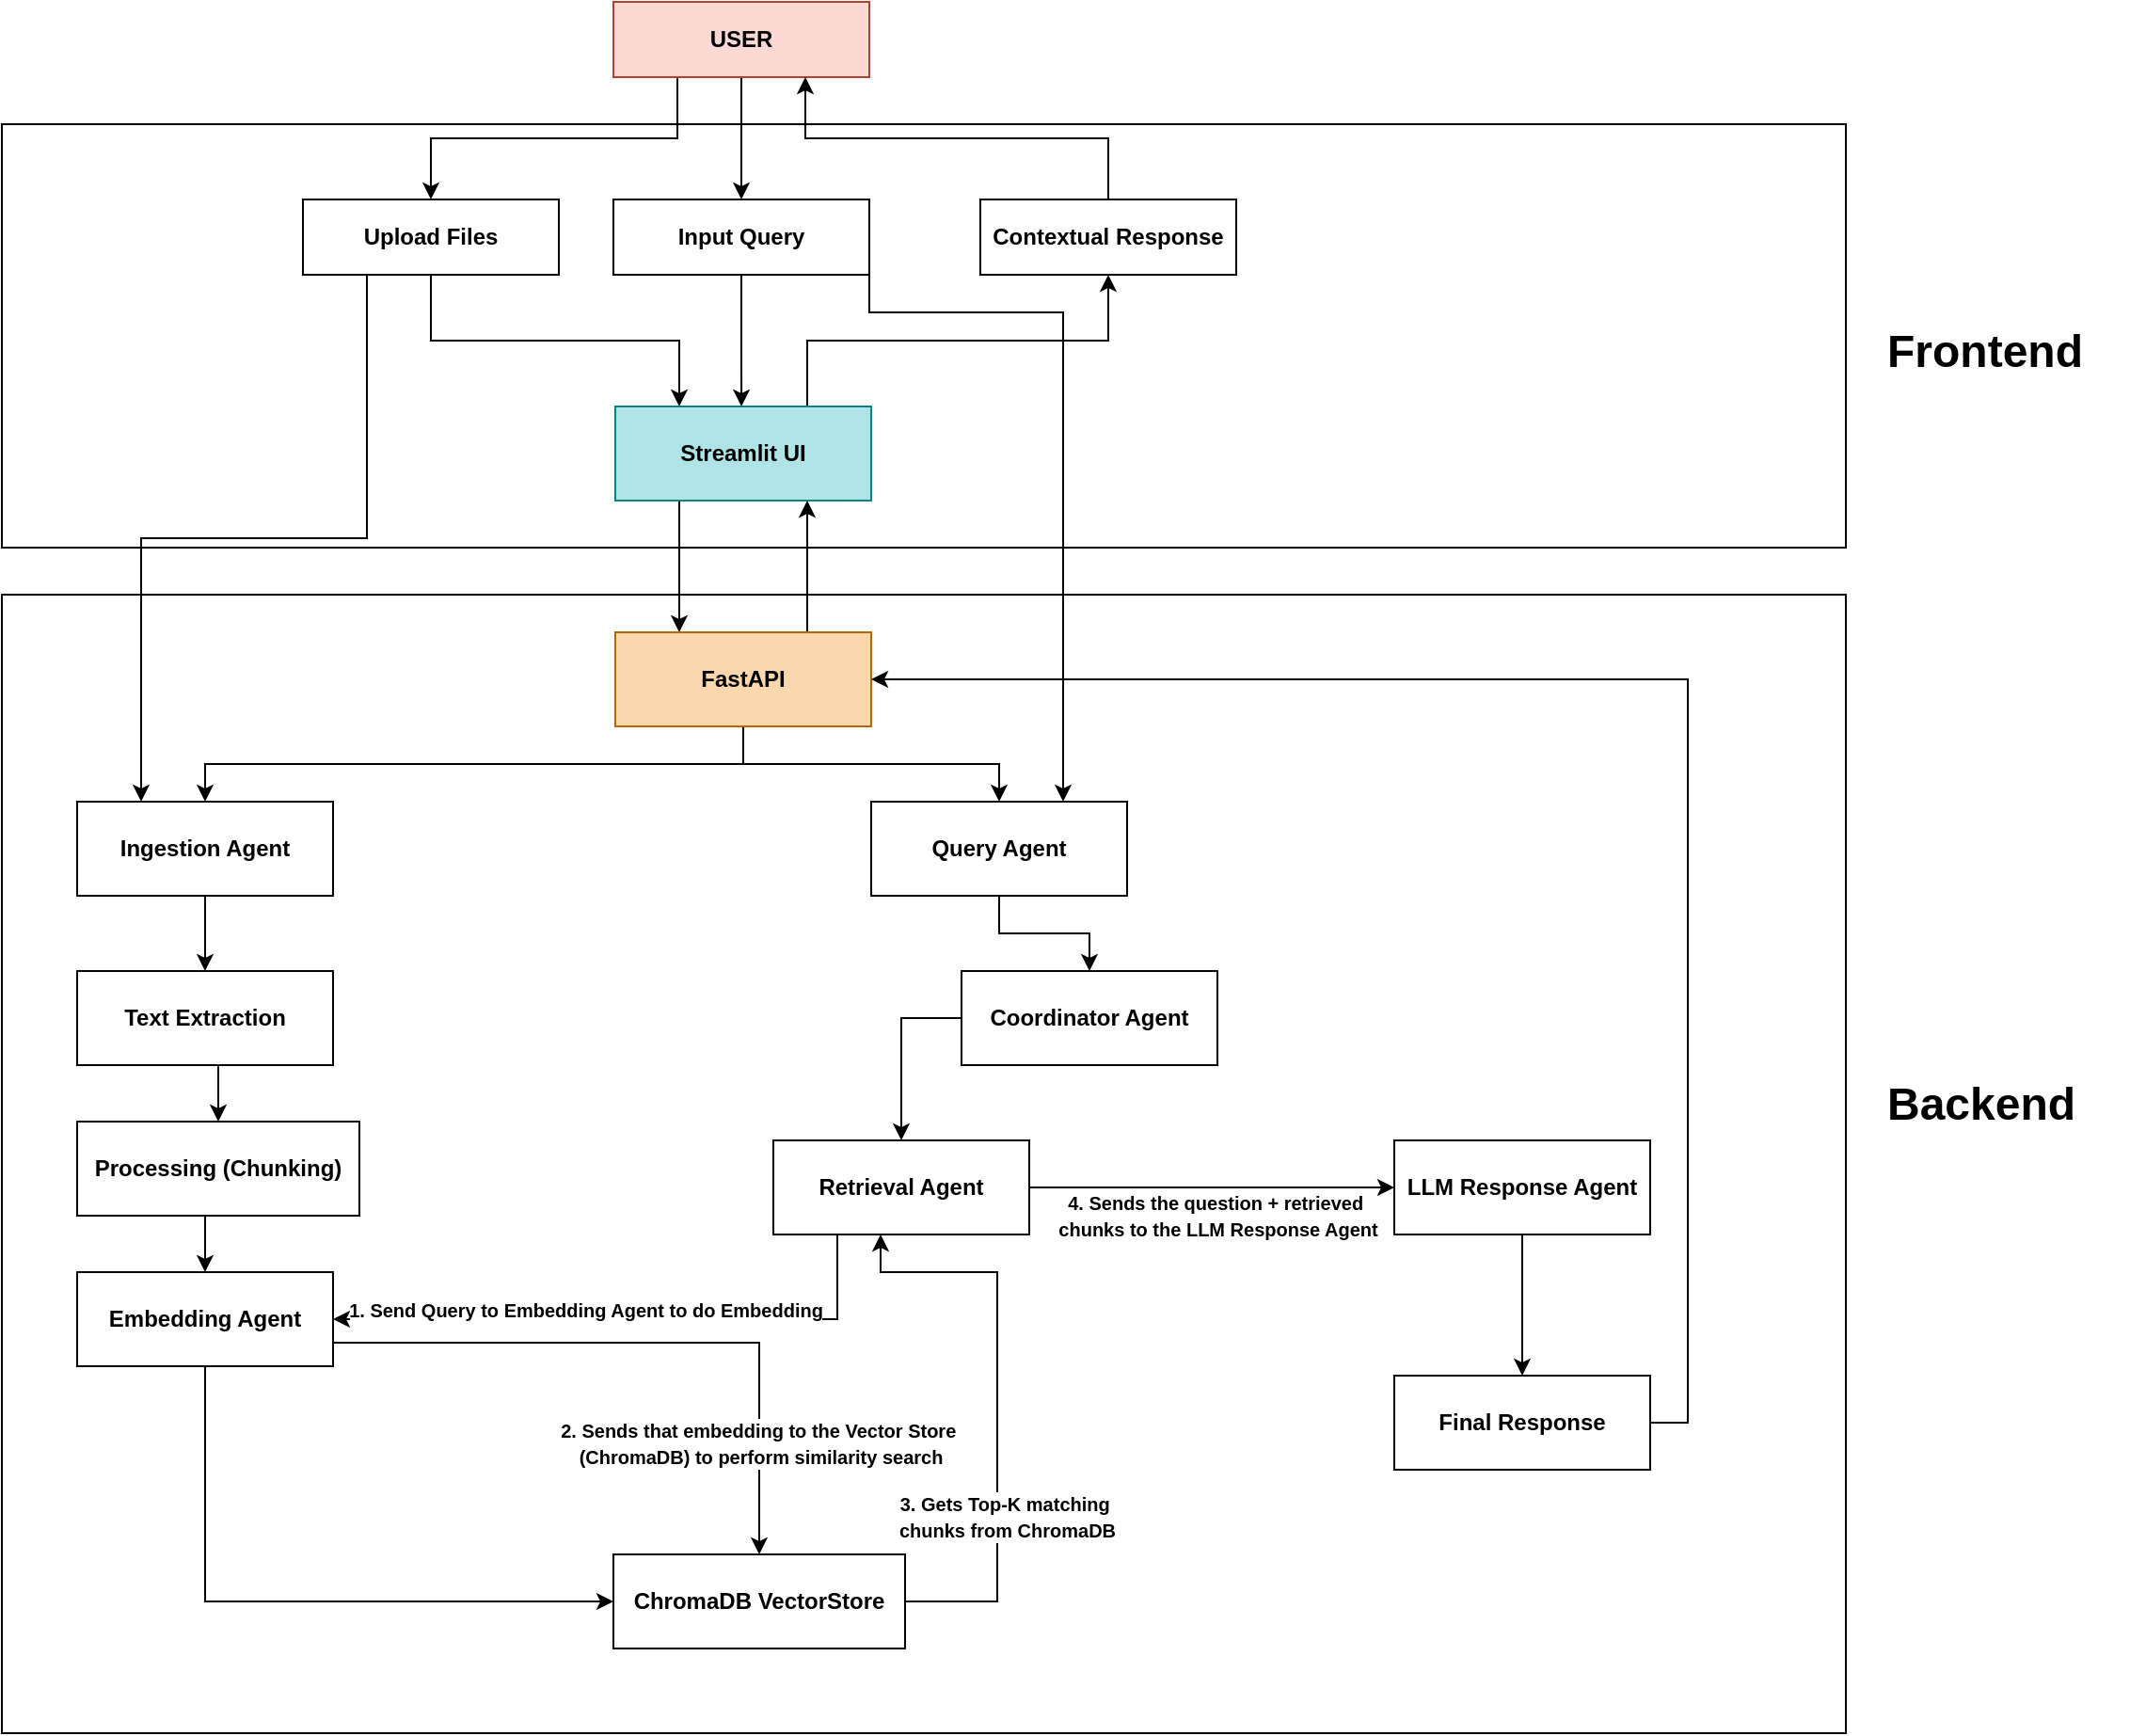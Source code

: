 <mxfile version="28.0.6">
  <diagram name="Page-1" id="PjodYGijWNihMrMPfalh">
    <mxGraphModel dx="1603" dy="874" grid="1" gridSize="5" guides="1" tooltips="1" connect="1" arrows="1" fold="1" page="1" pageScale="1" pageWidth="3300" pageHeight="4681" math="0" shadow="0">
      <root>
        <mxCell id="0" />
        <mxCell id="1" parent="0" />
        <mxCell id="qc5_DZCvJroy2IHC4gfx-74" value="" style="rounded=0;whiteSpace=wrap;html=1;fillColor=none;fontStyle=1" vertex="1" parent="1">
          <mxGeometry x="20" y="80" width="980" height="225" as="geometry" />
        </mxCell>
        <mxCell id="qc5_DZCvJroy2IHC4gfx-68" value="" style="rounded=0;whiteSpace=wrap;html=1;fillColor=none;fontStyle=1" vertex="1" parent="1">
          <mxGeometry x="20" y="330" width="980" height="605" as="geometry" />
        </mxCell>
        <mxCell id="qc5_DZCvJroy2IHC4gfx-5" style="edgeStyle=orthogonalEdgeStyle;rounded=0;orthogonalLoop=1;jettySize=auto;html=1;exitX=0.25;exitY=1;exitDx=0;exitDy=0;entryX=0.5;entryY=0;entryDx=0;entryDy=0;fontStyle=1" edge="1" parent="1" source="qc5_DZCvJroy2IHC4gfx-1" target="qc5_DZCvJroy2IHC4gfx-2">
          <mxGeometry relative="1" as="geometry" />
        </mxCell>
        <mxCell id="qc5_DZCvJroy2IHC4gfx-6" style="edgeStyle=orthogonalEdgeStyle;rounded=0;orthogonalLoop=1;jettySize=auto;html=1;exitX=0.5;exitY=1;exitDx=0;exitDy=0;entryX=0.5;entryY=0;entryDx=0;entryDy=0;fontStyle=1" edge="1" parent="1" source="qc5_DZCvJroy2IHC4gfx-1" target="qc5_DZCvJroy2IHC4gfx-3">
          <mxGeometry relative="1" as="geometry" />
        </mxCell>
        <mxCell id="qc5_DZCvJroy2IHC4gfx-1" value="USER" style="rounded=0;whiteSpace=wrap;html=1;fillColor=#fad9d5;strokeColor=#ae4132;fontStyle=1" vertex="1" parent="1">
          <mxGeometry x="345" y="15" width="136" height="40" as="geometry" />
        </mxCell>
        <mxCell id="qc5_DZCvJroy2IHC4gfx-12" style="edgeStyle=orthogonalEdgeStyle;rounded=0;orthogonalLoop=1;jettySize=auto;html=1;exitX=0.5;exitY=1;exitDx=0;exitDy=0;entryX=0.25;entryY=0;entryDx=0;entryDy=0;fontStyle=1" edge="1" parent="1" source="qc5_DZCvJroy2IHC4gfx-2" target="qc5_DZCvJroy2IHC4gfx-8">
          <mxGeometry relative="1" as="geometry" />
        </mxCell>
        <mxCell id="qc5_DZCvJroy2IHC4gfx-37" style="edgeStyle=orthogonalEdgeStyle;rounded=0;orthogonalLoop=1;jettySize=auto;html=1;exitX=0.25;exitY=1;exitDx=0;exitDy=0;entryX=0.25;entryY=0;entryDx=0;entryDy=0;fontStyle=1" edge="1" parent="1" source="qc5_DZCvJroy2IHC4gfx-2" target="qc5_DZCvJroy2IHC4gfx-18">
          <mxGeometry relative="1" as="geometry" />
        </mxCell>
        <mxCell id="qc5_DZCvJroy2IHC4gfx-2" value="Upload Files" style="rounded=0;whiteSpace=wrap;html=1;fontStyle=1" vertex="1" parent="1">
          <mxGeometry x="180" y="120" width="136" height="40" as="geometry" />
        </mxCell>
        <mxCell id="qc5_DZCvJroy2IHC4gfx-11" style="edgeStyle=orthogonalEdgeStyle;rounded=0;orthogonalLoop=1;jettySize=auto;html=1;exitX=0.5;exitY=1;exitDx=0;exitDy=0;fontStyle=1" edge="1" parent="1" source="qc5_DZCvJroy2IHC4gfx-3">
          <mxGeometry relative="1" as="geometry">
            <mxPoint x="413.053" y="230.0" as="targetPoint" />
          </mxGeometry>
        </mxCell>
        <mxCell id="qc5_DZCvJroy2IHC4gfx-39" style="edgeStyle=orthogonalEdgeStyle;rounded=0;orthogonalLoop=1;jettySize=auto;html=1;exitX=1;exitY=0.5;exitDx=0;exitDy=0;entryX=0.75;entryY=0;entryDx=0;entryDy=0;fontStyle=1" edge="1" parent="1" source="qc5_DZCvJroy2IHC4gfx-3" target="qc5_DZCvJroy2IHC4gfx-19">
          <mxGeometry relative="1" as="geometry">
            <Array as="points">
              <mxPoint x="481" y="180" />
              <mxPoint x="584" y="180" />
            </Array>
          </mxGeometry>
        </mxCell>
        <mxCell id="qc5_DZCvJroy2IHC4gfx-3" value="Input Query" style="rounded=0;whiteSpace=wrap;html=1;fontStyle=1" vertex="1" parent="1">
          <mxGeometry x="345" y="120" width="136" height="40" as="geometry" />
        </mxCell>
        <mxCell id="qc5_DZCvJroy2IHC4gfx-7" style="edgeStyle=orthogonalEdgeStyle;rounded=0;orthogonalLoop=1;jettySize=auto;html=1;exitX=0.5;exitY=0;exitDx=0;exitDy=0;entryX=0.75;entryY=1;entryDx=0;entryDy=0;fontStyle=1" edge="1" parent="1" source="qc5_DZCvJroy2IHC4gfx-4" target="qc5_DZCvJroy2IHC4gfx-1">
          <mxGeometry relative="1" as="geometry" />
        </mxCell>
        <mxCell id="qc5_DZCvJroy2IHC4gfx-4" value="Contextual Response" style="rounded=0;whiteSpace=wrap;html=1;fontStyle=1" vertex="1" parent="1">
          <mxGeometry x="540" y="120" width="136" height="40" as="geometry" />
        </mxCell>
        <mxCell id="qc5_DZCvJroy2IHC4gfx-13" style="edgeStyle=orthogonalEdgeStyle;rounded=0;orthogonalLoop=1;jettySize=auto;html=1;exitX=0.75;exitY=0;exitDx=0;exitDy=0;entryX=0.5;entryY=1;entryDx=0;entryDy=0;fontStyle=1" edge="1" parent="1" source="qc5_DZCvJroy2IHC4gfx-8" target="qc5_DZCvJroy2IHC4gfx-4">
          <mxGeometry relative="1" as="geometry" />
        </mxCell>
        <mxCell id="qc5_DZCvJroy2IHC4gfx-16" style="edgeStyle=orthogonalEdgeStyle;rounded=0;orthogonalLoop=1;jettySize=auto;html=1;exitX=0.25;exitY=1;exitDx=0;exitDy=0;entryX=0.25;entryY=0;entryDx=0;entryDy=0;fontStyle=1" edge="1" parent="1" source="qc5_DZCvJroy2IHC4gfx-8" target="qc5_DZCvJroy2IHC4gfx-15">
          <mxGeometry relative="1" as="geometry" />
        </mxCell>
        <mxCell id="qc5_DZCvJroy2IHC4gfx-8" value="Streamlit UI" style="rounded=0;whiteSpace=wrap;html=1;fillColor=#b0e3e6;strokeColor=#0e8088;gradientColor=none;fontStyle=1" vertex="1" parent="1">
          <mxGeometry x="346" y="230" width="136" height="50" as="geometry" />
        </mxCell>
        <mxCell id="qc5_DZCvJroy2IHC4gfx-17" style="edgeStyle=orthogonalEdgeStyle;rounded=0;orthogonalLoop=1;jettySize=auto;html=1;exitX=0.75;exitY=0;exitDx=0;exitDy=0;entryX=0.75;entryY=1;entryDx=0;entryDy=0;fontStyle=1" edge="1" parent="1" source="qc5_DZCvJroy2IHC4gfx-15" target="qc5_DZCvJroy2IHC4gfx-8">
          <mxGeometry relative="1" as="geometry" />
        </mxCell>
        <mxCell id="qc5_DZCvJroy2IHC4gfx-20" style="edgeStyle=orthogonalEdgeStyle;rounded=0;orthogonalLoop=1;jettySize=auto;html=1;exitX=0.5;exitY=1;exitDx=0;exitDy=0;entryX=0.5;entryY=0;entryDx=0;entryDy=0;fontStyle=1" edge="1" parent="1" source="qc5_DZCvJroy2IHC4gfx-15" target="qc5_DZCvJroy2IHC4gfx-18">
          <mxGeometry relative="1" as="geometry" />
        </mxCell>
        <mxCell id="qc5_DZCvJroy2IHC4gfx-22" style="edgeStyle=orthogonalEdgeStyle;rounded=0;orthogonalLoop=1;jettySize=auto;html=1;exitX=0.5;exitY=1;exitDx=0;exitDy=0;entryX=0.5;entryY=0;entryDx=0;entryDy=0;fontStyle=1" edge="1" parent="1" source="qc5_DZCvJroy2IHC4gfx-15" target="qc5_DZCvJroy2IHC4gfx-19">
          <mxGeometry relative="1" as="geometry" />
        </mxCell>
        <mxCell id="qc5_DZCvJroy2IHC4gfx-15" value="FastAPI" style="rounded=0;whiteSpace=wrap;html=1;fillColor=#fad7ac;strokeColor=#b46504;fontStyle=1" vertex="1" parent="1">
          <mxGeometry x="346" y="350" width="136" height="50" as="geometry" />
        </mxCell>
        <mxCell id="qc5_DZCvJroy2IHC4gfx-27" style="edgeStyle=orthogonalEdgeStyle;rounded=0;orthogonalLoop=1;jettySize=auto;html=1;exitX=0.5;exitY=1;exitDx=0;exitDy=0;entryX=0.5;entryY=0;entryDx=0;entryDy=0;fontStyle=1" edge="1" parent="1" source="qc5_DZCvJroy2IHC4gfx-18" target="qc5_DZCvJroy2IHC4gfx-24">
          <mxGeometry relative="1" as="geometry" />
        </mxCell>
        <mxCell id="qc5_DZCvJroy2IHC4gfx-18" value="Ingestion Agent" style="rounded=0;whiteSpace=wrap;html=1;fontStyle=1" vertex="1" parent="1">
          <mxGeometry x="60" y="440" width="136" height="50" as="geometry" />
        </mxCell>
        <mxCell id="qc5_DZCvJroy2IHC4gfx-36" style="edgeStyle=orthogonalEdgeStyle;rounded=0;orthogonalLoop=1;jettySize=auto;html=1;exitX=0.5;exitY=1;exitDx=0;exitDy=0;entryX=0.5;entryY=0;entryDx=0;entryDy=0;fontStyle=1" edge="1" parent="1" source="qc5_DZCvJroy2IHC4gfx-19" target="qc5_DZCvJroy2IHC4gfx-32">
          <mxGeometry relative="1" as="geometry" />
        </mxCell>
        <mxCell id="qc5_DZCvJroy2IHC4gfx-19" value="Query Agent" style="rounded=0;whiteSpace=wrap;html=1;fontStyle=1" vertex="1" parent="1">
          <mxGeometry x="482" y="440" width="136" height="50" as="geometry" />
        </mxCell>
        <mxCell id="qc5_DZCvJroy2IHC4gfx-28" style="edgeStyle=orthogonalEdgeStyle;rounded=0;orthogonalLoop=1;jettySize=auto;html=1;exitX=0.5;exitY=1;exitDx=0;exitDy=0;entryX=0.5;entryY=0;entryDx=0;entryDy=0;fontStyle=1" edge="1" parent="1" source="qc5_DZCvJroy2IHC4gfx-24" target="qc5_DZCvJroy2IHC4gfx-25">
          <mxGeometry relative="1" as="geometry" />
        </mxCell>
        <mxCell id="qc5_DZCvJroy2IHC4gfx-24" value="Text Extraction" style="rounded=0;whiteSpace=wrap;html=1;fontStyle=1" vertex="1" parent="1">
          <mxGeometry x="60" y="530" width="136" height="50" as="geometry" />
        </mxCell>
        <mxCell id="qc5_DZCvJroy2IHC4gfx-29" style="edgeStyle=orthogonalEdgeStyle;rounded=0;orthogonalLoop=1;jettySize=auto;html=1;exitX=0.5;exitY=1;exitDx=0;exitDy=0;entryX=0.5;entryY=0;entryDx=0;entryDy=0;fontStyle=1" edge="1" parent="1" source="qc5_DZCvJroy2IHC4gfx-25" target="qc5_DZCvJroy2IHC4gfx-26">
          <mxGeometry relative="1" as="geometry" />
        </mxCell>
        <mxCell id="qc5_DZCvJroy2IHC4gfx-25" value="Processing (Chunking)" style="rounded=0;whiteSpace=wrap;html=1;fontStyle=1" vertex="1" parent="1">
          <mxGeometry x="60" y="610" width="150" height="50" as="geometry" />
        </mxCell>
        <mxCell id="qc5_DZCvJroy2IHC4gfx-31" style="edgeStyle=orthogonalEdgeStyle;rounded=0;orthogonalLoop=1;jettySize=auto;html=1;exitX=0.5;exitY=1;exitDx=0;exitDy=0;entryX=0;entryY=0.5;entryDx=0;entryDy=0;fontStyle=1" edge="1" parent="1" source="qc5_DZCvJroy2IHC4gfx-26" target="qc5_DZCvJroy2IHC4gfx-30">
          <mxGeometry relative="1" as="geometry" />
        </mxCell>
        <mxCell id="qc5_DZCvJroy2IHC4gfx-46" style="edgeStyle=orthogonalEdgeStyle;rounded=0;orthogonalLoop=1;jettySize=auto;html=1;exitX=1;exitY=0.75;exitDx=0;exitDy=0;entryX=0.5;entryY=0;entryDx=0;entryDy=0;fontStyle=1" edge="1" parent="1" source="qc5_DZCvJroy2IHC4gfx-26" target="qc5_DZCvJroy2IHC4gfx-30">
          <mxGeometry relative="1" as="geometry" />
        </mxCell>
        <mxCell id="qc5_DZCvJroy2IHC4gfx-47" value="&lt;font style=&quot;font-size: 10px;&quot;&gt;2. Sends that embedding to the &lt;span data-start=&quot;590&quot; data-end=&quot;617&quot; style=&quot;&quot;&gt;Vector Store&amp;nbsp;&lt;/span&gt;&lt;/font&gt;&lt;div&gt;&lt;font style=&quot;font-size: 10px;&quot;&gt;&lt;span data-start=&quot;590&quot; data-end=&quot;617&quot; style=&quot;&quot;&gt;(ChromaDB)&lt;/span&gt; to perform &lt;span data-start=&quot;629&quot; data-end=&quot;650&quot; style=&quot;&quot;&gt;similarity search&lt;/span&gt;&lt;/font&gt;&lt;/div&gt;" style="edgeLabel;html=1;align=center;verticalAlign=middle;resizable=0;points=[];fontStyle=1" vertex="1" connectable="0" parent="qc5_DZCvJroy2IHC4gfx-46">
          <mxGeometry x="0.648" relative="1" as="geometry">
            <mxPoint as="offset" />
          </mxGeometry>
        </mxCell>
        <mxCell id="qc5_DZCvJroy2IHC4gfx-26" value="Embedding Agent" style="rounded=0;whiteSpace=wrap;html=1;fontStyle=1" vertex="1" parent="1">
          <mxGeometry x="60" y="690" width="136" height="50" as="geometry" />
        </mxCell>
        <mxCell id="qc5_DZCvJroy2IHC4gfx-49" style="edgeStyle=orthogonalEdgeStyle;rounded=0;orthogonalLoop=1;jettySize=auto;html=1;exitX=1;exitY=0.5;exitDx=0;exitDy=0;entryX=0.5;entryY=1;entryDx=0;entryDy=0;fontStyle=1" edge="1" parent="1">
          <mxGeometry relative="1" as="geometry">
            <mxPoint x="470.0" y="865" as="sourcePoint" />
            <mxPoint x="487" y="670" as="targetPoint" />
            <Array as="points">
              <mxPoint x="549" y="865" />
              <mxPoint x="549" y="690" />
              <mxPoint x="487" y="690" />
            </Array>
          </mxGeometry>
        </mxCell>
        <mxCell id="qc5_DZCvJroy2IHC4gfx-51" value="&lt;font style=&quot;font-size: 10px;&quot;&gt;3. Gets &lt;span data-start=&quot;661&quot; data-end=&quot;697&quot; style=&quot;&quot;&gt;Top-K matching&amp;nbsp;&lt;/span&gt;&lt;/font&gt;&lt;div&gt;&lt;font style=&quot;font-size: 10px;&quot;&gt;&lt;span data-start=&quot;661&quot; data-end=&quot;697&quot; style=&quot;&quot;&gt;chunks from&amp;nbsp;&lt;/span&gt;ChromaDB&lt;/font&gt;&lt;/div&gt;" style="edgeLabel;html=1;align=center;verticalAlign=middle;resizable=0;points=[];fontStyle=1" vertex="1" connectable="0" parent="qc5_DZCvJroy2IHC4gfx-49">
          <mxGeometry x="-0.457" relative="1" as="geometry">
            <mxPoint x="5" y="-33" as="offset" />
          </mxGeometry>
        </mxCell>
        <mxCell id="qc5_DZCvJroy2IHC4gfx-30" value="ChromaDB VectorStore" style="rounded=0;whiteSpace=wrap;html=1;fontStyle=1" vertex="1" parent="1">
          <mxGeometry x="345" y="840" width="155" height="50" as="geometry" />
        </mxCell>
        <mxCell id="qc5_DZCvJroy2IHC4gfx-52" style="edgeStyle=orthogonalEdgeStyle;rounded=0;orthogonalLoop=1;jettySize=auto;html=1;exitX=0;exitY=0.5;exitDx=0;exitDy=0;entryX=0.5;entryY=0;entryDx=0;entryDy=0;fontStyle=1" edge="1" parent="1" source="qc5_DZCvJroy2IHC4gfx-32" target="qc5_DZCvJroy2IHC4gfx-35">
          <mxGeometry relative="1" as="geometry" />
        </mxCell>
        <mxCell id="qc5_DZCvJroy2IHC4gfx-32" value="Coordinator Agent" style="rounded=0;whiteSpace=wrap;html=1;fontStyle=1" vertex="1" parent="1">
          <mxGeometry x="530" y="530" width="136" height="50" as="geometry" />
        </mxCell>
        <mxCell id="qc5_DZCvJroy2IHC4gfx-65" style="edgeStyle=orthogonalEdgeStyle;rounded=0;orthogonalLoop=1;jettySize=auto;html=1;exitX=0.5;exitY=1;exitDx=0;exitDy=0;entryX=0.5;entryY=0;entryDx=0;entryDy=0;fontStyle=1" edge="1" parent="1" source="qc5_DZCvJroy2IHC4gfx-34" target="qc5_DZCvJroy2IHC4gfx-64">
          <mxGeometry relative="1" as="geometry" />
        </mxCell>
        <mxCell id="qc5_DZCvJroy2IHC4gfx-34" value="LLM Response Agent" style="rounded=0;whiteSpace=wrap;html=1;fontStyle=1" vertex="1" parent="1">
          <mxGeometry x="760" y="620" width="136" height="50" as="geometry" />
        </mxCell>
        <mxCell id="qc5_DZCvJroy2IHC4gfx-44" style="edgeStyle=orthogonalEdgeStyle;rounded=0;orthogonalLoop=1;jettySize=auto;html=1;exitX=0.25;exitY=1;exitDx=0;exitDy=0;entryX=1;entryY=0.5;entryDx=0;entryDy=0;fontStyle=1" edge="1" parent="1" source="qc5_DZCvJroy2IHC4gfx-35" target="qc5_DZCvJroy2IHC4gfx-26">
          <mxGeometry relative="1" as="geometry" />
        </mxCell>
        <mxCell id="qc5_DZCvJroy2IHC4gfx-45" value="&lt;font style=&quot;font-size: 10px;&quot;&gt;1. Send Query to Embedding Agent to do Embedding&lt;/font&gt;" style="edgeLabel;html=1;align=center;verticalAlign=middle;resizable=0;points=[];fontStyle=1" vertex="1" connectable="0" parent="qc5_DZCvJroy2IHC4gfx-44">
          <mxGeometry x="0.711" y="1" relative="1" as="geometry">
            <mxPoint x="89" y="-6" as="offset" />
          </mxGeometry>
        </mxCell>
        <mxCell id="qc5_DZCvJroy2IHC4gfx-54" style="edgeStyle=orthogonalEdgeStyle;rounded=0;orthogonalLoop=1;jettySize=auto;html=1;exitX=1;exitY=0.5;exitDx=0;exitDy=0;entryX=0;entryY=0.5;entryDx=0;entryDy=0;fontStyle=1" edge="1" parent="1" source="qc5_DZCvJroy2IHC4gfx-35" target="qc5_DZCvJroy2IHC4gfx-34">
          <mxGeometry relative="1" as="geometry" />
        </mxCell>
        <mxCell id="qc5_DZCvJroy2IHC4gfx-55" value="&lt;font style=&quot;font-size: 10px;&quot;&gt;4. Sends the question + retrieved&amp;nbsp;&lt;/font&gt;&lt;div&gt;&lt;font style=&quot;font-size: 10px;&quot;&gt;chunks to the &lt;span data-start=&quot;855&quot; data-end=&quot;877&quot; style=&quot;&quot;&gt;LLM Response Agent&lt;/span&gt;&lt;/font&gt;&lt;/div&gt;" style="edgeLabel;html=1;align=center;verticalAlign=middle;resizable=0;points=[];fontStyle=1" vertex="1" connectable="0" parent="qc5_DZCvJroy2IHC4gfx-54">
          <mxGeometry x="-0.022" y="-1" relative="1" as="geometry">
            <mxPoint x="5" y="14" as="offset" />
          </mxGeometry>
        </mxCell>
        <mxCell id="qc5_DZCvJroy2IHC4gfx-35" value="Retrieval Agent" style="rounded=0;whiteSpace=wrap;html=1;fontStyle=1" vertex="1" parent="1">
          <mxGeometry x="430" y="620" width="136" height="50" as="geometry" />
        </mxCell>
        <mxCell id="qc5_DZCvJroy2IHC4gfx-66" style="edgeStyle=orthogonalEdgeStyle;rounded=0;orthogonalLoop=1;jettySize=auto;html=1;exitX=1;exitY=0.5;exitDx=0;exitDy=0;entryX=1;entryY=0.5;entryDx=0;entryDy=0;fontStyle=1" edge="1" parent="1" source="qc5_DZCvJroy2IHC4gfx-64" target="qc5_DZCvJroy2IHC4gfx-15">
          <mxGeometry relative="1" as="geometry" />
        </mxCell>
        <mxCell id="qc5_DZCvJroy2IHC4gfx-64" value="Final Response" style="rounded=0;whiteSpace=wrap;html=1;fontStyle=1" vertex="1" parent="1">
          <mxGeometry x="760" y="745" width="136" height="50" as="geometry" />
        </mxCell>
        <mxCell id="qc5_DZCvJroy2IHC4gfx-70" value="&lt;font style=&quot;font-size: 24px;&quot;&gt;Backend&lt;/font&gt;" style="text;whiteSpace=wrap;html=1;fontStyle=1" vertex="1" parent="1">
          <mxGeometry x="1020" y="580" width="130" height="35" as="geometry" />
        </mxCell>
        <mxCell id="qc5_DZCvJroy2IHC4gfx-76" value="&lt;font style=&quot;font-size: 24px;&quot;&gt;Frontend&lt;/font&gt;" style="text;whiteSpace=wrap;html=1;fontStyle=1" vertex="1" parent="1">
          <mxGeometry x="1020" y="180" width="130" height="35" as="geometry" />
        </mxCell>
      </root>
    </mxGraphModel>
  </diagram>
</mxfile>
